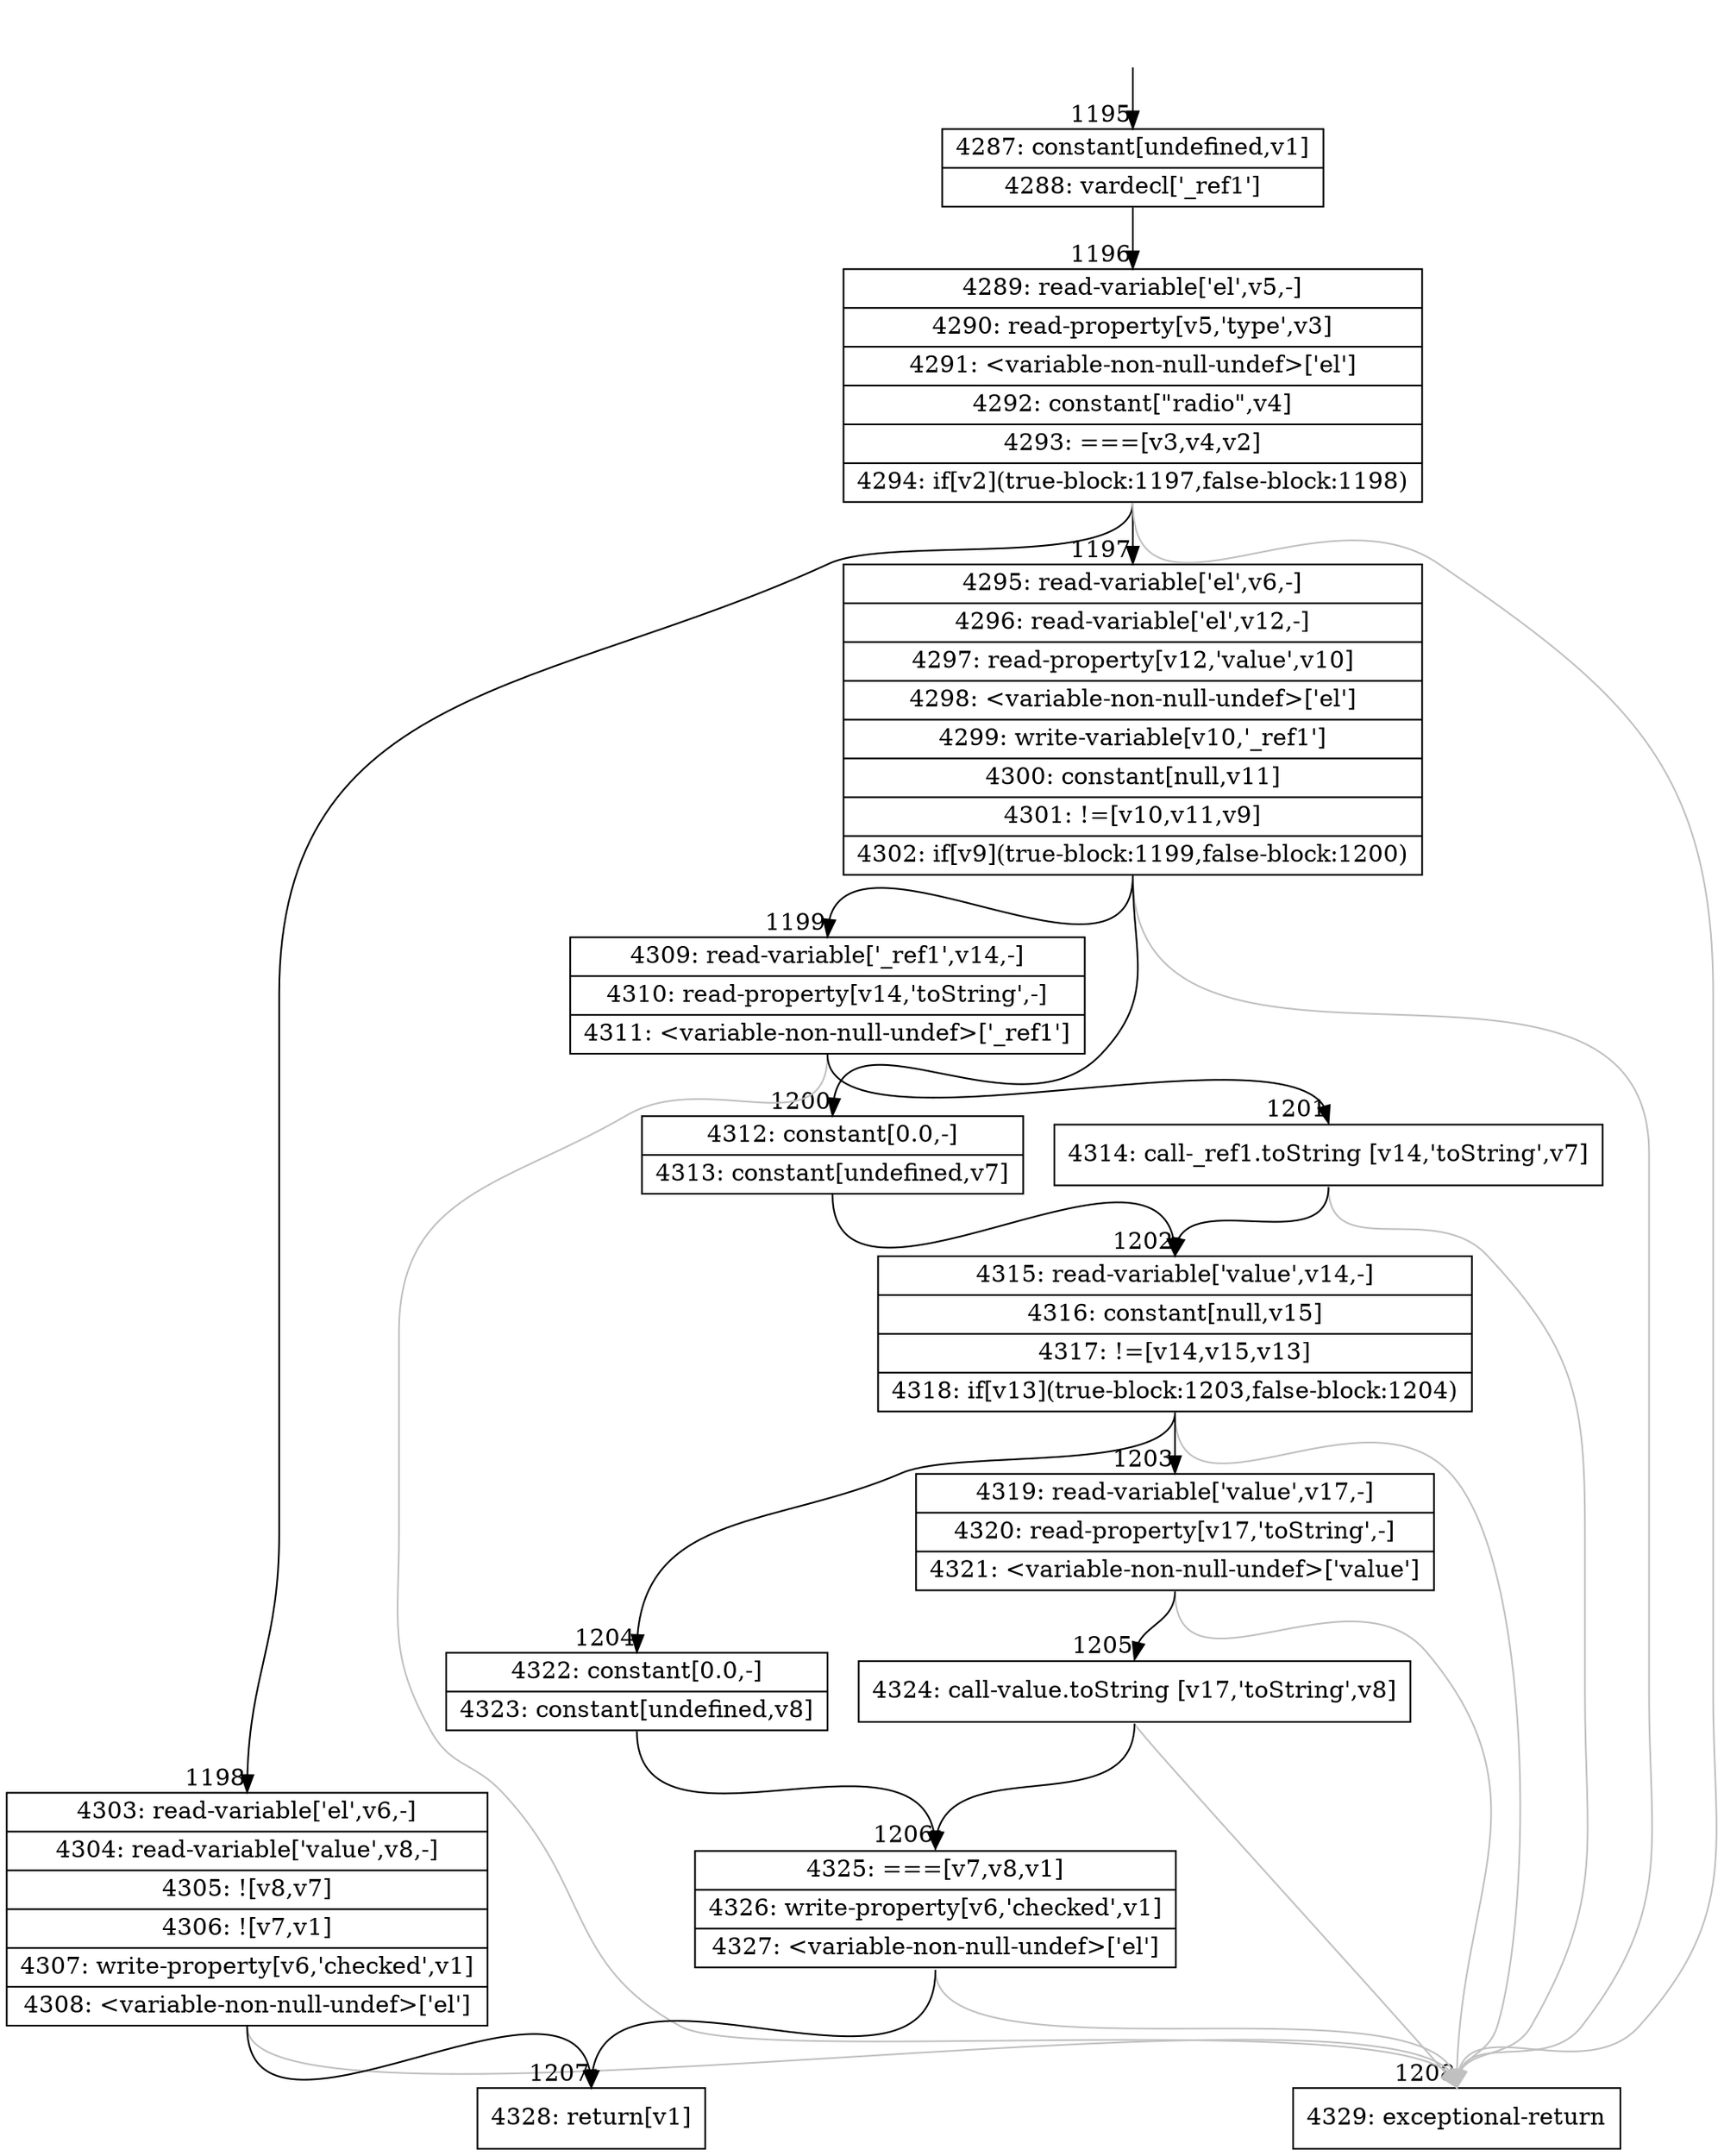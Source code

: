 digraph {
rankdir="TD"
BB_entry92[shape=none,label=""];
BB_entry92 -> BB1195 [tailport=s, headport=n, headlabel="    1195"]
BB1195 [shape=record label="{4287: constant[undefined,v1]|4288: vardecl['_ref1']}" ] 
BB1195 -> BB1196 [tailport=s, headport=n, headlabel="      1196"]
BB1196 [shape=record label="{4289: read-variable['el',v5,-]|4290: read-property[v5,'type',v3]|4291: \<variable-non-null-undef\>['el']|4292: constant[\"radio\",v4]|4293: ===[v3,v4,v2]|4294: if[v2](true-block:1197,false-block:1198)}" ] 
BB1196 -> BB1197 [tailport=s, headport=n, headlabel="      1197"]
BB1196 -> BB1198 [tailport=s, headport=n, headlabel="      1198"]
BB1196 -> BB1208 [tailport=s, headport=n, color=gray, headlabel="      1208"]
BB1197 [shape=record label="{4295: read-variable['el',v6,-]|4296: read-variable['el',v12,-]|4297: read-property[v12,'value',v10]|4298: \<variable-non-null-undef\>['el']|4299: write-variable[v10,'_ref1']|4300: constant[null,v11]|4301: !=[v10,v11,v9]|4302: if[v9](true-block:1199,false-block:1200)}" ] 
BB1197 -> BB1199 [tailport=s, headport=n, headlabel="      1199"]
BB1197 -> BB1200 [tailport=s, headport=n, headlabel="      1200"]
BB1197 -> BB1208 [tailport=s, headport=n, color=gray]
BB1198 [shape=record label="{4303: read-variable['el',v6,-]|4304: read-variable['value',v8,-]|4305: ![v8,v7]|4306: ![v7,v1]|4307: write-property[v6,'checked',v1]|4308: \<variable-non-null-undef\>['el']}" ] 
BB1198 -> BB1207 [tailport=s, headport=n, headlabel="      1207"]
BB1198 -> BB1208 [tailport=s, headport=n, color=gray]
BB1199 [shape=record label="{4309: read-variable['_ref1',v14,-]|4310: read-property[v14,'toString',-]|4311: \<variable-non-null-undef\>['_ref1']}" ] 
BB1199 -> BB1201 [tailport=s, headport=n, headlabel="      1201"]
BB1199 -> BB1208 [tailport=s, headport=n, color=gray]
BB1200 [shape=record label="{4312: constant[0.0,-]|4313: constant[undefined,v7]}" ] 
BB1200 -> BB1202 [tailport=s, headport=n, headlabel="      1202"]
BB1201 [shape=record label="{4314: call-_ref1.toString [v14,'toString',v7]}" ] 
BB1201 -> BB1202 [tailport=s, headport=n]
BB1201 -> BB1208 [tailport=s, headport=n, color=gray]
BB1202 [shape=record label="{4315: read-variable['value',v14,-]|4316: constant[null,v15]|4317: !=[v14,v15,v13]|4318: if[v13](true-block:1203,false-block:1204)}" ] 
BB1202 -> BB1203 [tailport=s, headport=n, headlabel="      1203"]
BB1202 -> BB1204 [tailport=s, headport=n, headlabel="      1204"]
BB1202 -> BB1208 [tailport=s, headport=n, color=gray]
BB1203 [shape=record label="{4319: read-variable['value',v17,-]|4320: read-property[v17,'toString',-]|4321: \<variable-non-null-undef\>['value']}" ] 
BB1203 -> BB1205 [tailport=s, headport=n, headlabel="      1205"]
BB1203 -> BB1208 [tailport=s, headport=n, color=gray]
BB1204 [shape=record label="{4322: constant[0.0,-]|4323: constant[undefined,v8]}" ] 
BB1204 -> BB1206 [tailport=s, headport=n, headlabel="      1206"]
BB1205 [shape=record label="{4324: call-value.toString [v17,'toString',v8]}" ] 
BB1205 -> BB1206 [tailport=s, headport=n]
BB1205 -> BB1208 [tailport=s, headport=n, color=gray]
BB1206 [shape=record label="{4325: ===[v7,v8,v1]|4326: write-property[v6,'checked',v1]|4327: \<variable-non-null-undef\>['el']}" ] 
BB1206 -> BB1207 [tailport=s, headport=n]
BB1206 -> BB1208 [tailport=s, headport=n, color=gray]
BB1207 [shape=record label="{4328: return[v1]}" ] 
BB1208 [shape=record label="{4329: exceptional-return}" ] 
//#$~ 962
}
